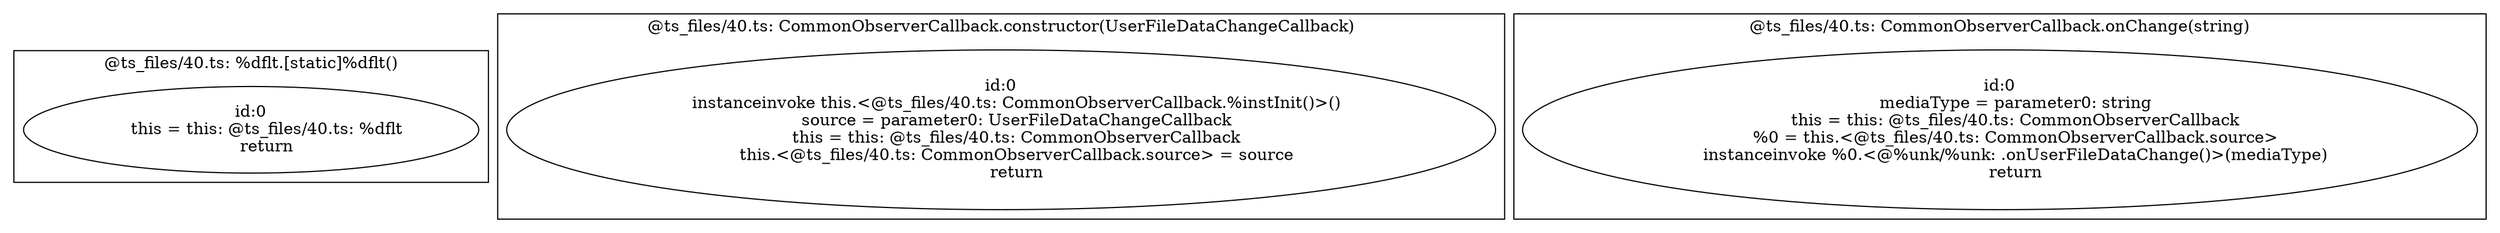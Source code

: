digraph "40.ts" {
subgraph "cluster_@ts_files/40.ts: %dflt.[static]%dflt()" {
  label="@ts_files/40.ts: %dflt.[static]%dflt()";
  Node33200 [label="id:0
      this = this: @ts_files/40.ts: %dflt
      return"];
}
subgraph "cluster_@ts_files/40.ts: CommonObserverCallback.constructor(UserFileDataChangeCallback)" {
  label="@ts_files/40.ts: CommonObserverCallback.constructor(UserFileDataChangeCallback)";
  Node75620 [label="id:0
      instanceinvoke this.<@ts_files/40.ts: CommonObserverCallback.%instInit()>()
      source = parameter0: UserFileDataChangeCallback
      this = this: @ts_files/40.ts: CommonObserverCallback
      this.<@ts_files/40.ts: CommonObserverCallback.source> = source
      return"];
}
subgraph "cluster_@ts_files/40.ts: CommonObserverCallback.onChange(string)" {
  label="@ts_files/40.ts: CommonObserverCallback.onChange(string)";
  Node52660 [label="id:0
      mediaType = parameter0: string
      this = this: @ts_files/40.ts: CommonObserverCallback
      %0 = this.<@ts_files/40.ts: CommonObserverCallback.source>
      instanceinvoke %0.<@%unk/%unk: .onUserFileDataChange()>(mediaType)
      return"];
}
}
